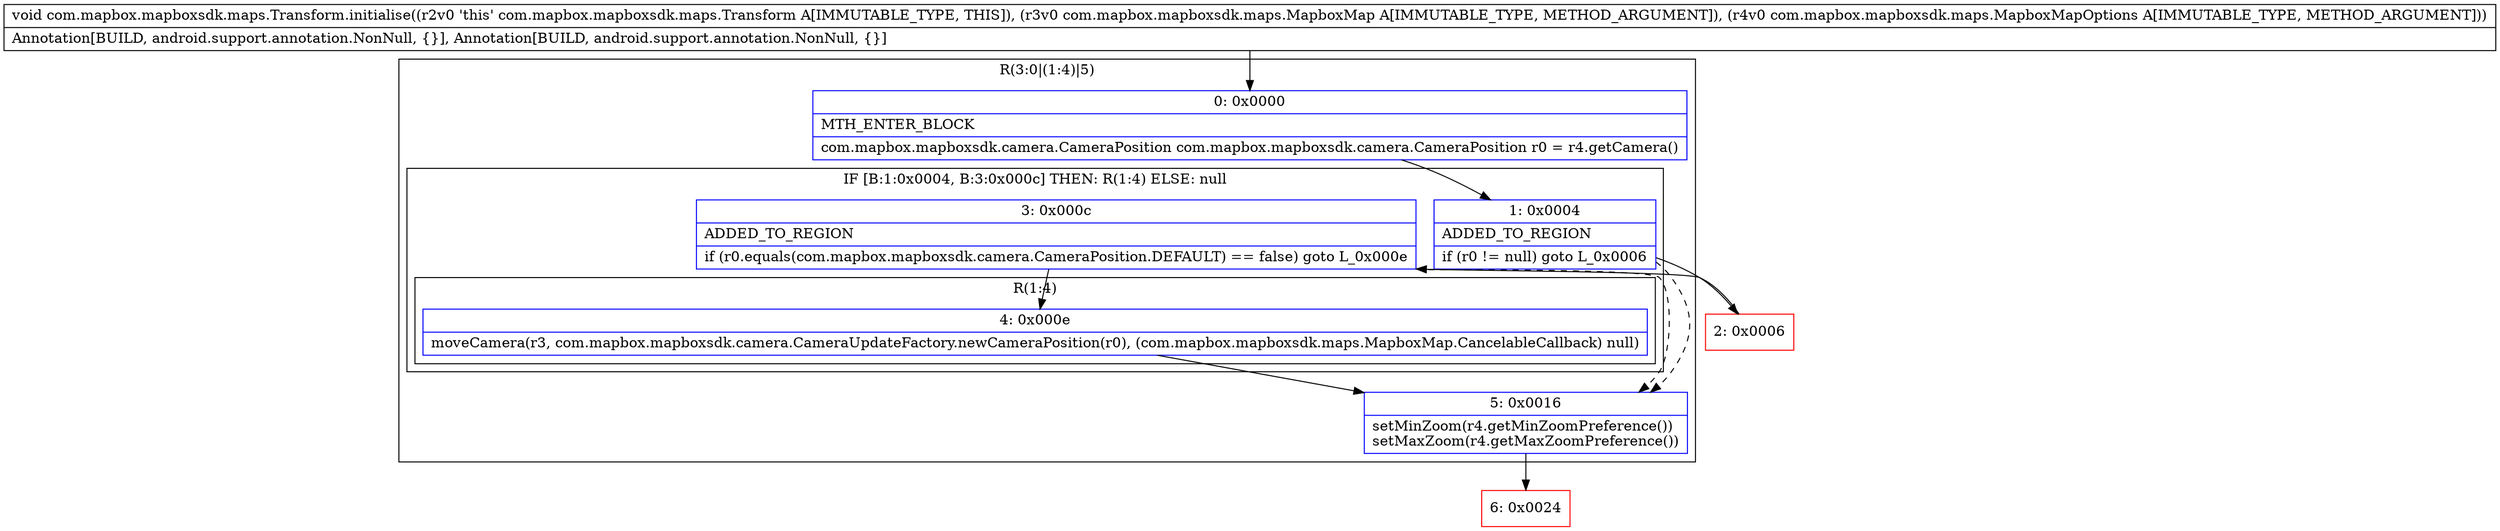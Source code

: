 digraph "CFG forcom.mapbox.mapboxsdk.maps.Transform.initialise(Lcom\/mapbox\/mapboxsdk\/maps\/MapboxMap;Lcom\/mapbox\/mapboxsdk\/maps\/MapboxMapOptions;)V" {
subgraph cluster_Region_1465080381 {
label = "R(3:0|(1:4)|5)";
node [shape=record,color=blue];
Node_0 [shape=record,label="{0\:\ 0x0000|MTH_ENTER_BLOCK\l|com.mapbox.mapboxsdk.camera.CameraPosition com.mapbox.mapboxsdk.camera.CameraPosition r0 = r4.getCamera()\l}"];
subgraph cluster_IfRegion_535154975 {
label = "IF [B:1:0x0004, B:3:0x000c] THEN: R(1:4) ELSE: null";
node [shape=record,color=blue];
Node_1 [shape=record,label="{1\:\ 0x0004|ADDED_TO_REGION\l|if (r0 != null) goto L_0x0006\l}"];
Node_3 [shape=record,label="{3\:\ 0x000c|ADDED_TO_REGION\l|if (r0.equals(com.mapbox.mapboxsdk.camera.CameraPosition.DEFAULT) == false) goto L_0x000e\l}"];
subgraph cluster_Region_1134195291 {
label = "R(1:4)";
node [shape=record,color=blue];
Node_4 [shape=record,label="{4\:\ 0x000e|moveCamera(r3, com.mapbox.mapboxsdk.camera.CameraUpdateFactory.newCameraPosition(r0), (com.mapbox.mapboxsdk.maps.MapboxMap.CancelableCallback) null)\l}"];
}
}
Node_5 [shape=record,label="{5\:\ 0x0016|setMinZoom(r4.getMinZoomPreference())\lsetMaxZoom(r4.getMaxZoomPreference())\l}"];
}
Node_2 [shape=record,color=red,label="{2\:\ 0x0006}"];
Node_6 [shape=record,color=red,label="{6\:\ 0x0024}"];
MethodNode[shape=record,label="{void com.mapbox.mapboxsdk.maps.Transform.initialise((r2v0 'this' com.mapbox.mapboxsdk.maps.Transform A[IMMUTABLE_TYPE, THIS]), (r3v0 com.mapbox.mapboxsdk.maps.MapboxMap A[IMMUTABLE_TYPE, METHOD_ARGUMENT]), (r4v0 com.mapbox.mapboxsdk.maps.MapboxMapOptions A[IMMUTABLE_TYPE, METHOD_ARGUMENT]))  | Annotation[BUILD, android.support.annotation.NonNull, \{\}], Annotation[BUILD, android.support.annotation.NonNull, \{\}]\l}"];
MethodNode -> Node_0;
Node_0 -> Node_1;
Node_1 -> Node_2;
Node_1 -> Node_5[style=dashed];
Node_3 -> Node_4;
Node_3 -> Node_5[style=dashed];
Node_4 -> Node_5;
Node_5 -> Node_6;
Node_2 -> Node_3;
}

